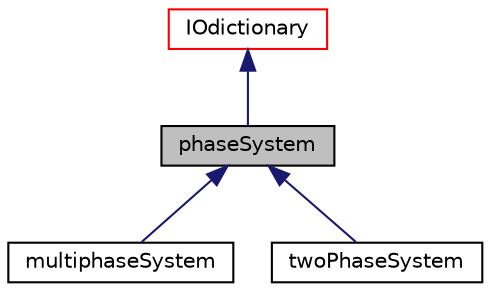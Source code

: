digraph "phaseSystem"
{
  bgcolor="transparent";
  edge [fontname="Helvetica",fontsize="10",labelfontname="Helvetica",labelfontsize="10"];
  node [fontname="Helvetica",fontsize="10",shape=record];
  Node1 [label="phaseSystem",height=0.2,width=0.4,color="black", fillcolor="grey75", style="filled", fontcolor="black"];
  Node2 -> Node1 [dir="back",color="midnightblue",fontsize="10",style="solid",fontname="Helvetica"];
  Node2 [label="IOdictionary",height=0.2,width=0.4,color="red",URL="$a01196.html",tooltip="IOdictionary is derived from dictionary and IOobject to give the dictionary automatic IO functionalit..."];
  Node1 -> Node3 [dir="back",color="midnightblue",fontsize="10",style="solid",fontname="Helvetica"];
  Node3 [label="multiphaseSystem",height=0.2,width=0.4,color="black",URL="$a01593.html",tooltip="Incompressible multi-phase mixture with built in solution for the phase fractions with interface comp..."];
  Node1 -> Node4 [dir="back",color="midnightblue",fontsize="10",style="solid",fontname="Helvetica"];
  Node4 [label="twoPhaseSystem",height=0.2,width=0.4,color="black",URL="$a02806.html",tooltip="Class which solves the volume fraction equations for two phases. "];
}
